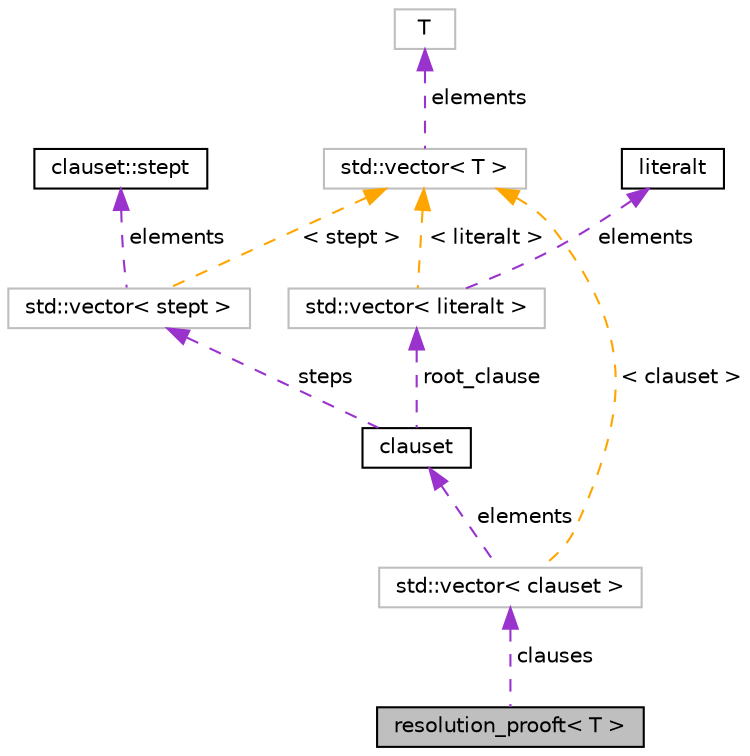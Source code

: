 digraph "resolution_prooft&lt; T &gt;"
{
 // LATEX_PDF_SIZE
  bgcolor="transparent";
  edge [fontname="Helvetica",fontsize="10",labelfontname="Helvetica",labelfontsize="10"];
  node [fontname="Helvetica",fontsize="10",shape=record];
  Node1 [label="resolution_prooft\< T \>",height=0.2,width=0.4,color="black", fillcolor="grey75", style="filled", fontcolor="black",tooltip=" "];
  Node2 -> Node1 [dir="back",color="darkorchid3",fontsize="10",style="dashed",label=" clauses" ,fontname="Helvetica"];
  Node2 [label="std::vector\< clauset \>",height=0.2,width=0.4,color="grey75",tooltip=" "];
  Node3 -> Node2 [dir="back",color="darkorchid3",fontsize="10",style="dashed",label=" elements" ,fontname="Helvetica"];
  Node3 [label="clauset",height=0.2,width=0.4,color="black",URL="$classclauset.html",tooltip=" "];
  Node4 -> Node3 [dir="back",color="darkorchid3",fontsize="10",style="dashed",label=" steps" ,fontname="Helvetica"];
  Node4 [label="std::vector\< stept \>",height=0.2,width=0.4,color="grey75",tooltip=" "];
  Node5 -> Node4 [dir="back",color="darkorchid3",fontsize="10",style="dashed",label=" elements" ,fontname="Helvetica"];
  Node5 [label="clauset::stept",height=0.2,width=0.4,color="black",URL="$structclauset_1_1stept.html",tooltip=" "];
  Node6 -> Node4 [dir="back",color="orange",fontsize="10",style="dashed",label=" \< stept \>" ,fontname="Helvetica"];
  Node6 [label="std::vector\< T \>",height=0.2,width=0.4,color="grey75",tooltip="STL class."];
  Node7 -> Node6 [dir="back",color="darkorchid3",fontsize="10",style="dashed",label=" elements" ,fontname="Helvetica"];
  Node7 [label="T",height=0.2,width=0.4,color="grey75",tooltip=" "];
  Node8 -> Node3 [dir="back",color="darkorchid3",fontsize="10",style="dashed",label=" root_clause" ,fontname="Helvetica"];
  Node8 [label="std::vector\< literalt \>",height=0.2,width=0.4,color="grey75",tooltip=" "];
  Node9 -> Node8 [dir="back",color="darkorchid3",fontsize="10",style="dashed",label=" elements" ,fontname="Helvetica"];
  Node9 [label="literalt",height=0.2,width=0.4,color="black",URL="$classliteralt.html",tooltip=" "];
  Node6 -> Node8 [dir="back",color="orange",fontsize="10",style="dashed",label=" \< literalt \>" ,fontname="Helvetica"];
  Node6 -> Node2 [dir="back",color="orange",fontsize="10",style="dashed",label=" \< clauset \>" ,fontname="Helvetica"];
}
